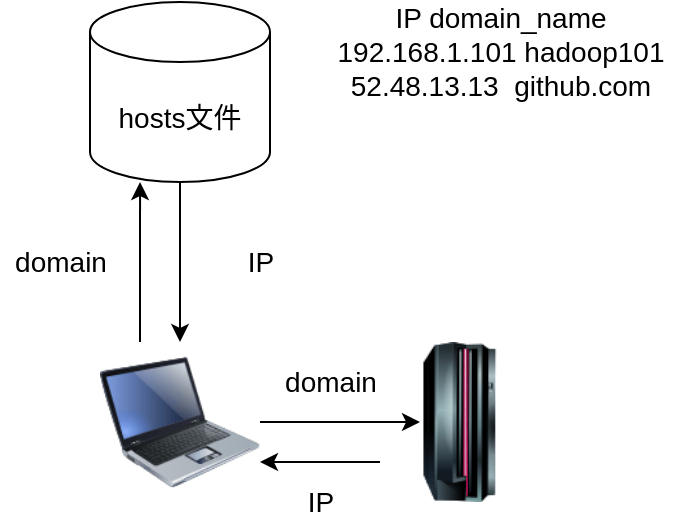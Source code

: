 <mxfile version="14.4.3" type="github">
  <diagram name="Page-1" id="55a83fd1-7818-8e21-69c5-c3457e3827bb">
    <mxGraphModel dx="868" dy="450" grid="1" gridSize="10" guides="1" tooltips="1" connect="1" arrows="1" fold="1" page="1" pageScale="1" pageWidth="1100" pageHeight="850" background="#ffffff" math="0" shadow="0">
      <root>
        <mxCell id="0" />
        <mxCell id="1" parent="0" />
        <mxCell id="-kVvr9wK46IA4hzqKJNI-12" style="edgeStyle=orthogonalEdgeStyle;rounded=0;orthogonalLoop=1;jettySize=auto;html=1;exitX=0.25;exitY=0;exitDx=0;exitDy=0;entryX=0.278;entryY=1;entryDx=0;entryDy=0;entryPerimeter=0;" edge="1" parent="1" source="-kVvr9wK46IA4hzqKJNI-3" target="-kVvr9wK46IA4hzqKJNI-10">
          <mxGeometry relative="1" as="geometry" />
        </mxCell>
        <mxCell id="-kVvr9wK46IA4hzqKJNI-17" style="edgeStyle=orthogonalEdgeStyle;rounded=0;orthogonalLoop=1;jettySize=auto;html=1;exitX=1;exitY=0.5;exitDx=0;exitDy=0;" edge="1" parent="1" source="-kVvr9wK46IA4hzqKJNI-3">
          <mxGeometry relative="1" as="geometry">
            <mxPoint x="330" y="340" as="targetPoint" />
          </mxGeometry>
        </mxCell>
        <mxCell id="-kVvr9wK46IA4hzqKJNI-3" value="" style="image;html=1;image=img/lib/clip_art/computers/Laptop_128x128.png" vertex="1" parent="1">
          <mxGeometry x="170" y="300" width="80" height="80" as="geometry" />
        </mxCell>
        <mxCell id="-kVvr9wK46IA4hzqKJNI-13" style="edgeStyle=orthogonalEdgeStyle;rounded=0;orthogonalLoop=1;jettySize=auto;html=1;exitX=0.5;exitY=1;exitDx=0;exitDy=0;exitPerimeter=0;" edge="1" parent="1" source="-kVvr9wK46IA4hzqKJNI-10" target="-kVvr9wK46IA4hzqKJNI-3">
          <mxGeometry relative="1" as="geometry" />
        </mxCell>
        <mxCell id="-kVvr9wK46IA4hzqKJNI-10" value="&lt;font style=&quot;font-size: 14px&quot;&gt;hosts文件&lt;/font&gt;" style="shape=cylinder3;whiteSpace=wrap;html=1;boundedLbl=1;backgroundOutline=1;size=15;" vertex="1" parent="1">
          <mxGeometry x="165" y="130" width="90" height="90" as="geometry" />
        </mxCell>
        <mxCell id="-kVvr9wK46IA4hzqKJNI-11" value="&lt;font style=&quot;font-size: 14px&quot;&gt;IP domain_name&lt;br&gt;192.168.1.101 hadoop101&lt;br&gt;52.48.13.13&amp;nbsp; github.com&lt;/font&gt;" style="text;html=1;align=center;verticalAlign=middle;resizable=0;points=[];autosize=1;" vertex="1" parent="1">
          <mxGeometry x="280" y="130" width="180" height="50" as="geometry" />
        </mxCell>
        <mxCell id="-kVvr9wK46IA4hzqKJNI-14" value="&lt;font style=&quot;font-size: 14px&quot;&gt;domain&lt;/font&gt;" style="text;html=1;align=center;verticalAlign=middle;resizable=0;points=[];autosize=1;" vertex="1" parent="1">
          <mxGeometry x="120" y="250" width="60" height="20" as="geometry" />
        </mxCell>
        <mxCell id="-kVvr9wK46IA4hzqKJNI-15" value="&lt;font style=&quot;font-size: 14px&quot;&gt;IP&lt;/font&gt;" style="text;html=1;align=center;verticalAlign=middle;resizable=0;points=[];autosize=1;" vertex="1" parent="1">
          <mxGeometry x="235" y="250" width="30" height="20" as="geometry" />
        </mxCell>
        <mxCell id="-kVvr9wK46IA4hzqKJNI-23" style="edgeStyle=orthogonalEdgeStyle;rounded=0;orthogonalLoop=1;jettySize=auto;html=1;exitX=0;exitY=0.75;exitDx=0;exitDy=0;entryX=1;entryY=0.75;entryDx=0;entryDy=0;" edge="1" parent="1" source="-kVvr9wK46IA4hzqKJNI-18" target="-kVvr9wK46IA4hzqKJNI-3">
          <mxGeometry relative="1" as="geometry" />
        </mxCell>
        <mxCell id="-kVvr9wK46IA4hzqKJNI-18" value="" style="image;html=1;image=img/lib/clip_art/computers/Mainframe_128x128.png" vertex="1" parent="1">
          <mxGeometry x="310" y="300" width="80" height="80" as="geometry" />
        </mxCell>
        <mxCell id="-kVvr9wK46IA4hzqKJNI-20" value="&lt;font style=&quot;font-size: 14px&quot;&gt;IP&lt;/font&gt;" style="text;html=1;align=center;verticalAlign=middle;resizable=0;points=[];autosize=1;" vertex="1" parent="1">
          <mxGeometry x="265" y="370" width="30" height="20" as="geometry" />
        </mxCell>
        <mxCell id="-kVvr9wK46IA4hzqKJNI-21" value="&lt;font style=&quot;font-size: 14px&quot;&gt;domain&lt;/font&gt;" style="text;html=1;align=center;verticalAlign=middle;resizable=0;points=[];autosize=1;" vertex="1" parent="1">
          <mxGeometry x="255" y="310" width="60" height="20" as="geometry" />
        </mxCell>
      </root>
    </mxGraphModel>
  </diagram>
</mxfile>
